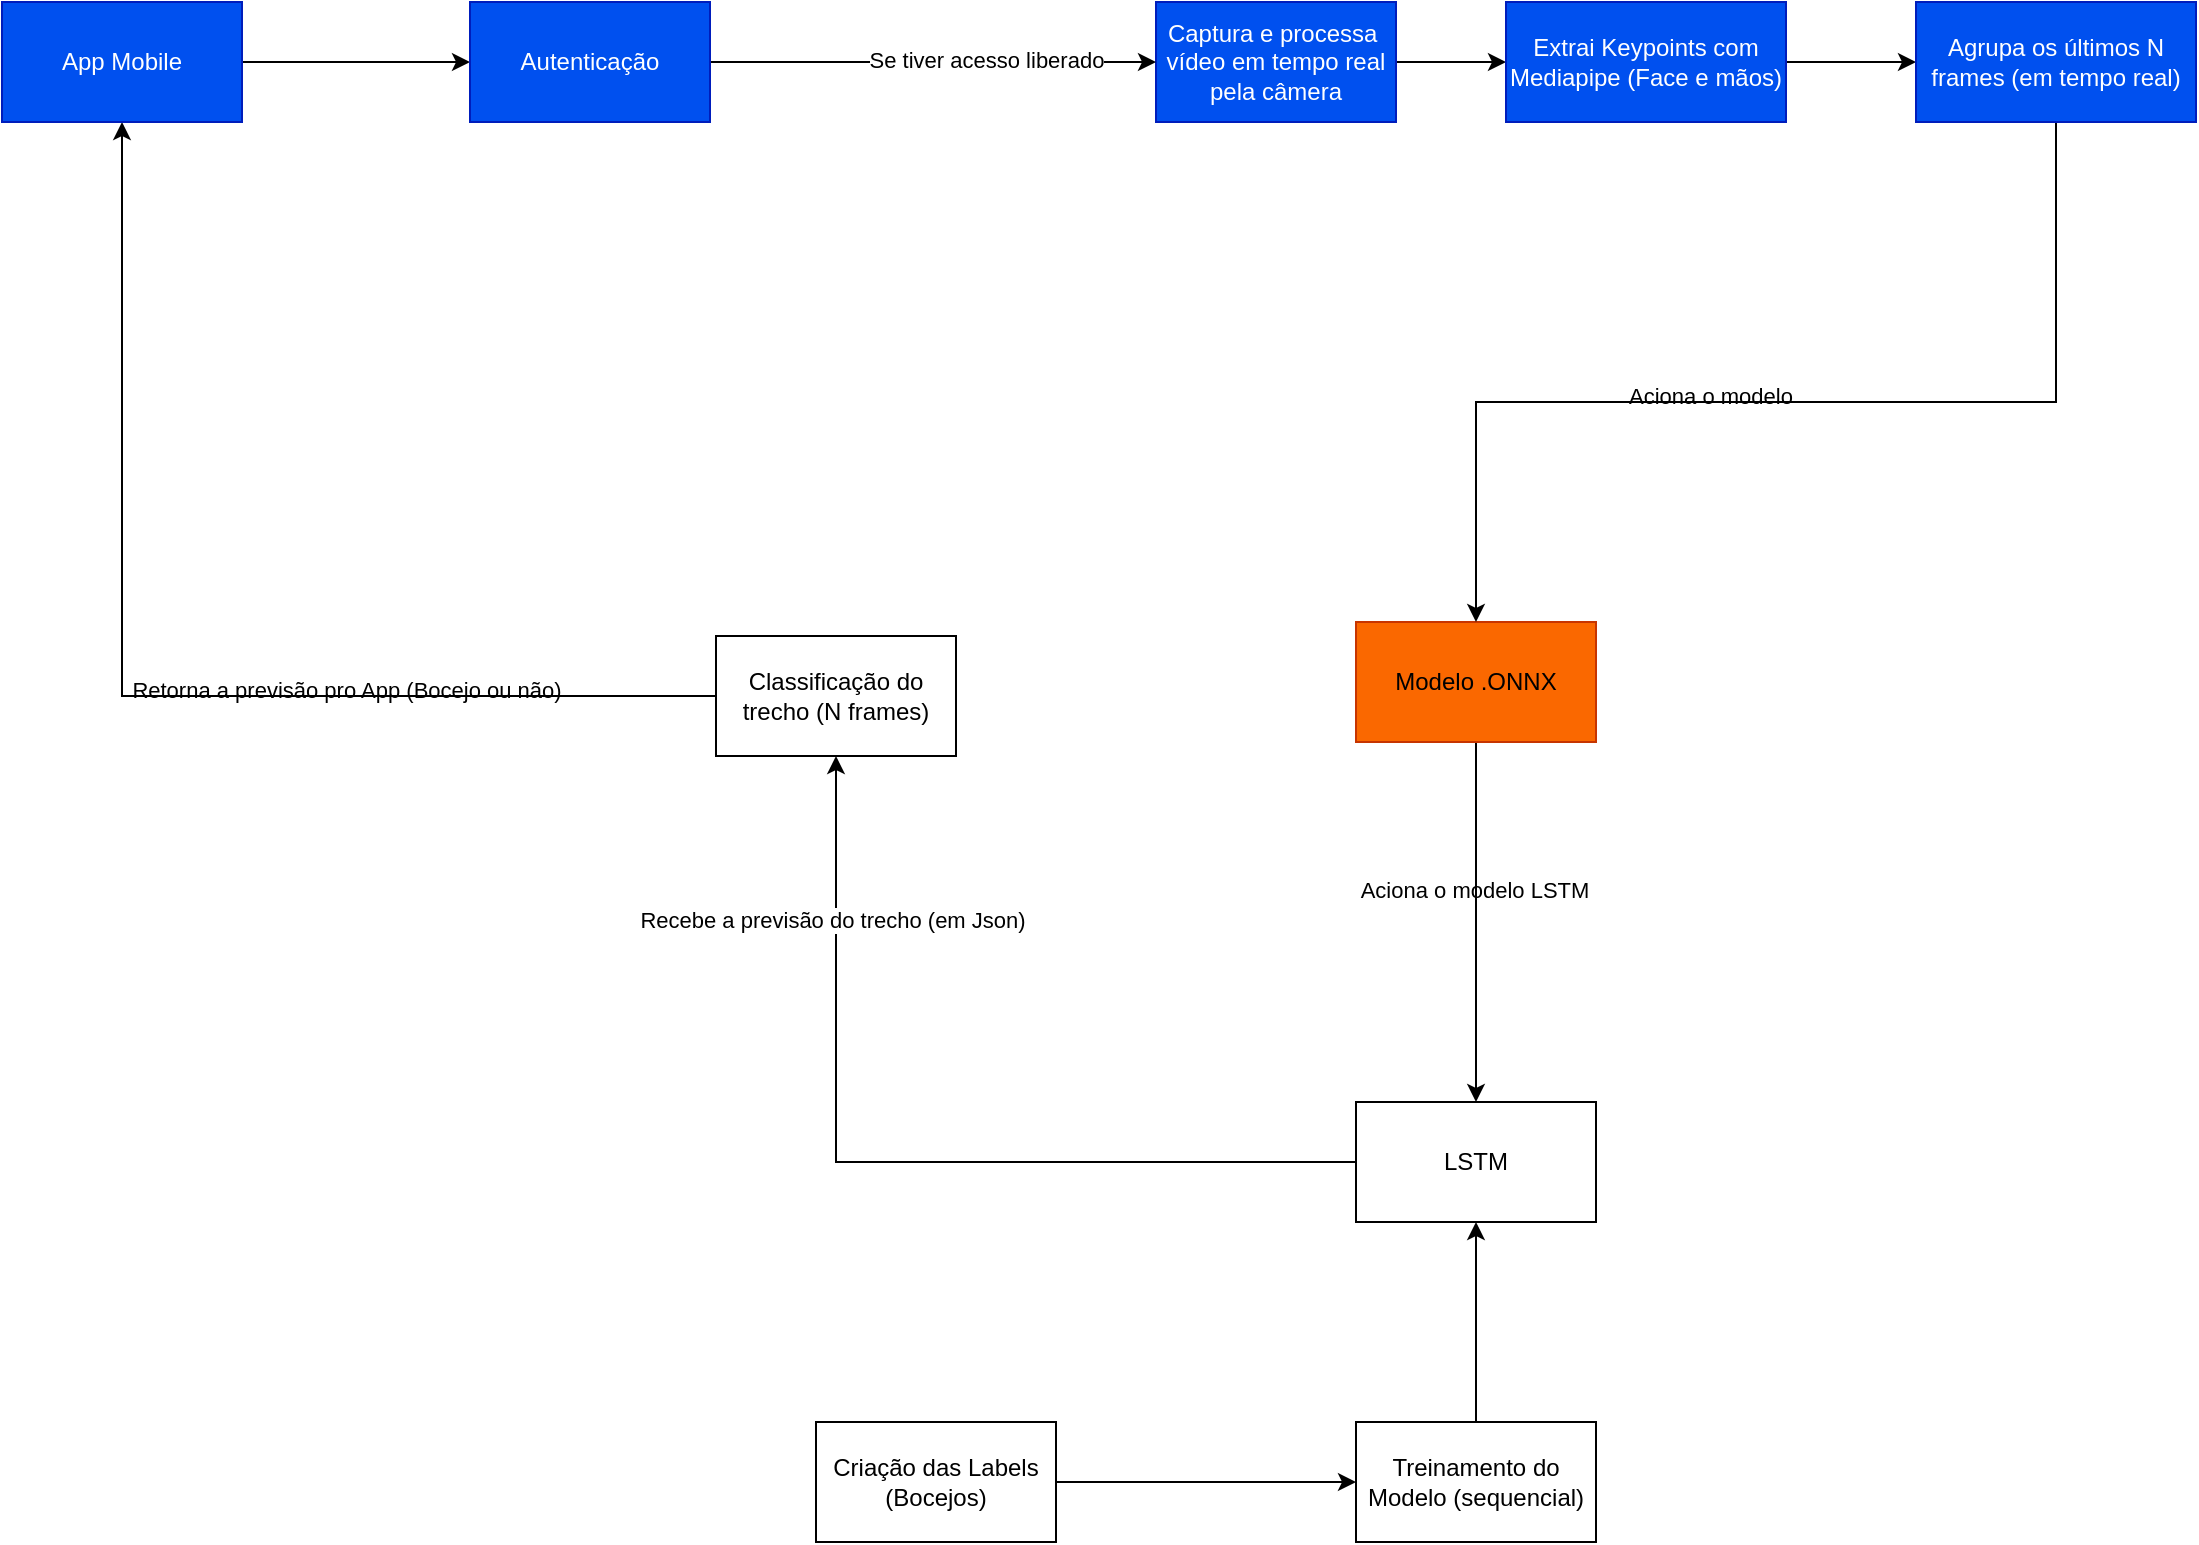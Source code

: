 <mxfile version="28.0.6">
  <diagram name="Page-1" id="SP76pJET-YT87LRrdQvL">
    <mxGraphModel dx="2263" dy="1138" grid="0" gridSize="10" guides="1" tooltips="1" connect="1" arrows="1" fold="1" page="0" pageScale="1" pageWidth="850" pageHeight="1100" math="0" shadow="0">
      <root>
        <mxCell id="0" />
        <mxCell id="1" parent="0" />
        <mxCell id="QxdKEehnRchbqTEFRj6F-6" style="edgeStyle=orthogonalEdgeStyle;rounded=0;orthogonalLoop=1;jettySize=auto;html=1;labelBackgroundColor=none;fontColor=default;" parent="1" source="QxdKEehnRchbqTEFRj6F-3" target="QxdKEehnRchbqTEFRj6F-4" edge="1">
          <mxGeometry relative="1" as="geometry" />
        </mxCell>
        <mxCell id="QxdKEehnRchbqTEFRj6F-3" value="Criação das Labels (Bocejos)" style="rounded=0;whiteSpace=wrap;html=1;labelBackgroundColor=none;" parent="1" vertex="1">
          <mxGeometry x="80" y="790" width="120" height="60" as="geometry" />
        </mxCell>
        <mxCell id="QxdKEehnRchbqTEFRj6F-8" style="edgeStyle=orthogonalEdgeStyle;rounded=0;orthogonalLoop=1;jettySize=auto;html=1;labelBackgroundColor=none;fontColor=default;" parent="1" source="QxdKEehnRchbqTEFRj6F-4" target="QxdKEehnRchbqTEFRj6F-7" edge="1">
          <mxGeometry relative="1" as="geometry" />
        </mxCell>
        <mxCell id="QxdKEehnRchbqTEFRj6F-4" value="Treinamento do Modelo (sequencial)" style="rounded=0;whiteSpace=wrap;html=1;labelBackgroundColor=none;" parent="1" vertex="1">
          <mxGeometry x="350" y="790" width="120" height="60" as="geometry" />
        </mxCell>
        <mxCell id="QxdKEehnRchbqTEFRj6F-5" value="Classificação do trecho (N frames)" style="rounded=0;whiteSpace=wrap;html=1;labelBackgroundColor=none;" parent="1" vertex="1">
          <mxGeometry x="30" y="397" width="120" height="60" as="geometry" />
        </mxCell>
        <mxCell id="QxdKEehnRchbqTEFRj6F-9" style="edgeStyle=orthogonalEdgeStyle;rounded=0;orthogonalLoop=1;jettySize=auto;html=1;labelBackgroundColor=none;fontColor=default;" parent="1" source="QxdKEehnRchbqTEFRj6F-7" target="QxdKEehnRchbqTEFRj6F-5" edge="1">
          <mxGeometry relative="1" as="geometry" />
        </mxCell>
        <mxCell id="Tu5JycrIXgGX4nAS0h50-2" value="&lt;span&gt;Recebe a previsão do trecho (em Json)&lt;/span&gt;" style="edgeLabel;html=1;align=center;verticalAlign=middle;resizable=0;points=[];" vertex="1" connectable="0" parent="QxdKEehnRchbqTEFRj6F-9">
          <mxGeometry x="0.647" y="2" relative="1" as="geometry">
            <mxPoint as="offset" />
          </mxGeometry>
        </mxCell>
        <mxCell id="QxdKEehnRchbqTEFRj6F-7" value="LSTM" style="rounded=0;whiteSpace=wrap;html=1;labelBackgroundColor=none;" parent="1" vertex="1">
          <mxGeometry x="350" y="630" width="120" height="60" as="geometry" />
        </mxCell>
        <mxCell id="QxdKEehnRchbqTEFRj6F-11" style="edgeStyle=orthogonalEdgeStyle;rounded=0;orthogonalLoop=1;jettySize=auto;html=1;labelBackgroundColor=none;fontColor=default;" parent="1" source="QxdKEehnRchbqTEFRj6F-10" target="QxdKEehnRchbqTEFRj6F-7" edge="1">
          <mxGeometry relative="1" as="geometry" />
        </mxCell>
        <mxCell id="QxdKEehnRchbqTEFRj6F-30" value="Aciona o modelo LSTM" style="edgeLabel;html=1;align=center;verticalAlign=middle;resizable=0;points=[];labelBackgroundColor=none;" parent="QxdKEehnRchbqTEFRj6F-11" vertex="1" connectable="0">
          <mxGeometry x="-0.178" y="-1" relative="1" as="geometry">
            <mxPoint as="offset" />
          </mxGeometry>
        </mxCell>
        <mxCell id="QxdKEehnRchbqTEFRj6F-34" style="edgeStyle=orthogonalEdgeStyle;rounded=0;orthogonalLoop=1;jettySize=auto;html=1;entryX=0.5;entryY=1;entryDx=0;entryDy=0;labelBackgroundColor=none;fontColor=default;exitX=0;exitY=0.5;exitDx=0;exitDy=0;" parent="1" source="QxdKEehnRchbqTEFRj6F-5" target="QxdKEehnRchbqTEFRj6F-17" edge="1">
          <mxGeometry relative="1" as="geometry" />
        </mxCell>
        <mxCell id="QxdKEehnRchbqTEFRj6F-35" value="Retorna a previsão pro App (Bocejo ou não)" style="edgeLabel;html=1;align=center;verticalAlign=middle;resizable=0;points=[];labelBackgroundColor=none;" parent="QxdKEehnRchbqTEFRj6F-34" vertex="1" connectable="0">
          <mxGeometry x="-0.364" y="-3" relative="1" as="geometry">
            <mxPoint as="offset" />
          </mxGeometry>
        </mxCell>
        <mxCell id="QxdKEehnRchbqTEFRj6F-10" value="Modelo .ONNX" style="rounded=0;whiteSpace=wrap;html=1;labelBackgroundColor=none;fillColor=#fa6800;fontColor=#000000;strokeColor=#C73500;" parent="1" vertex="1">
          <mxGeometry x="350" y="390" width="120" height="60" as="geometry" />
        </mxCell>
        <mxCell id="jANWWRIzaISFleZb65Oa-2" style="edgeStyle=orthogonalEdgeStyle;rounded=0;orthogonalLoop=1;jettySize=auto;html=1;entryX=0;entryY=0.5;entryDx=0;entryDy=0;" parent="1" source="QxdKEehnRchbqTEFRj6F-17" target="jANWWRIzaISFleZb65Oa-1" edge="1">
          <mxGeometry relative="1" as="geometry" />
        </mxCell>
        <mxCell id="QxdKEehnRchbqTEFRj6F-17" value="App Mobile" style="rounded=0;whiteSpace=wrap;html=1;labelBackgroundColor=none;fillColor=#0050ef;fontColor=#ffffff;strokeColor=#001DBC;" parent="1" vertex="1">
          <mxGeometry x="-327" y="80" width="120" height="60" as="geometry" />
        </mxCell>
        <mxCell id="QxdKEehnRchbqTEFRj6F-26" style="edgeStyle=orthogonalEdgeStyle;rounded=0;orthogonalLoop=1;jettySize=auto;html=1;entryX=0;entryY=0.5;entryDx=0;entryDy=0;labelBackgroundColor=none;fontColor=default;" parent="1" source="QxdKEehnRchbqTEFRj6F-18" target="QxdKEehnRchbqTEFRj6F-20" edge="1">
          <mxGeometry relative="1" as="geometry" />
        </mxCell>
        <mxCell id="QxdKEehnRchbqTEFRj6F-18" value="Captura e processa&amp;nbsp;&lt;div&gt;vídeo em tempo real pela câmera&lt;/div&gt;" style="rounded=0;whiteSpace=wrap;html=1;labelBackgroundColor=none;fillColor=#0050ef;fontColor=#ffffff;strokeColor=#001DBC;" parent="1" vertex="1">
          <mxGeometry x="250" y="80" width="120" height="60" as="geometry" />
        </mxCell>
        <mxCell id="QxdKEehnRchbqTEFRj6F-27" style="edgeStyle=orthogonalEdgeStyle;rounded=0;orthogonalLoop=1;jettySize=auto;html=1;entryX=0;entryY=0.5;entryDx=0;entryDy=0;labelBackgroundColor=none;fontColor=default;" parent="1" source="QxdKEehnRchbqTEFRj6F-20" target="QxdKEehnRchbqTEFRj6F-23" edge="1">
          <mxGeometry relative="1" as="geometry" />
        </mxCell>
        <mxCell id="QxdKEehnRchbqTEFRj6F-20" value="Extrai Keypoints com Mediapipe (Face e mãos)" style="rounded=0;whiteSpace=wrap;html=1;labelBackgroundColor=none;fillColor=#0050ef;fontColor=#ffffff;strokeColor=#001DBC;" parent="1" vertex="1">
          <mxGeometry x="425" y="80" width="140" height="60" as="geometry" />
        </mxCell>
        <mxCell id="QxdKEehnRchbqTEFRj6F-28" style="edgeStyle=orthogonalEdgeStyle;rounded=0;orthogonalLoop=1;jettySize=auto;html=1;labelBackgroundColor=none;fontColor=default;" parent="1" source="QxdKEehnRchbqTEFRj6F-23" target="QxdKEehnRchbqTEFRj6F-10" edge="1">
          <mxGeometry relative="1" as="geometry">
            <Array as="points">
              <mxPoint x="700" y="280" />
              <mxPoint x="410" y="280" />
            </Array>
          </mxGeometry>
        </mxCell>
        <mxCell id="QxdKEehnRchbqTEFRj6F-29" value="Aciona o modelo" style="edgeLabel;html=1;align=center;verticalAlign=middle;resizable=0;points=[];labelBackgroundColor=none;" parent="QxdKEehnRchbqTEFRj6F-28" vertex="1" connectable="0">
          <mxGeometry x="0.159" y="-3" relative="1" as="geometry">
            <mxPoint as="offset" />
          </mxGeometry>
        </mxCell>
        <mxCell id="QxdKEehnRchbqTEFRj6F-23" value="Agrupa os últimos N frames (em tempo real)" style="rounded=0;whiteSpace=wrap;html=1;labelBackgroundColor=none;fillColor=#0050ef;fontColor=#ffffff;strokeColor=#001DBC;" parent="1" vertex="1">
          <mxGeometry x="630" y="80" width="140" height="60" as="geometry" />
        </mxCell>
        <mxCell id="jANWWRIzaISFleZb65Oa-3" style="edgeStyle=orthogonalEdgeStyle;rounded=0;orthogonalLoop=1;jettySize=auto;html=1;" parent="1" source="jANWWRIzaISFleZb65Oa-1" target="QxdKEehnRchbqTEFRj6F-18" edge="1">
          <mxGeometry relative="1" as="geometry" />
        </mxCell>
        <mxCell id="jANWWRIzaISFleZb65Oa-4" value="Se tiver acesso liberado" style="edgeLabel;html=1;align=center;verticalAlign=middle;resizable=0;points=[];" parent="jANWWRIzaISFleZb65Oa-3" vertex="1" connectable="0">
          <mxGeometry x="0.231" y="1" relative="1" as="geometry">
            <mxPoint as="offset" />
          </mxGeometry>
        </mxCell>
        <mxCell id="jANWWRIzaISFleZb65Oa-1" value="Autenticação" style="rounded=0;whiteSpace=wrap;html=1;labelBackgroundColor=none;fillColor=#0050ef;fontColor=#ffffff;strokeColor=#001DBC;" parent="1" vertex="1">
          <mxGeometry x="-93" y="80" width="120" height="60" as="geometry" />
        </mxCell>
      </root>
    </mxGraphModel>
  </diagram>
</mxfile>
